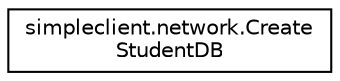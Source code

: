 digraph "Graphical Class Hierarchy"
{
  edge [fontname="Helvetica",fontsize="10",labelfontname="Helvetica",labelfontsize="10"];
  node [fontname="Helvetica",fontsize="10",shape=record];
  rankdir="LR";
  Node0 [label="simpleclient.network.Create\lStudentDB",height=0.2,width=0.4,color="black", fillcolor="white", style="filled",URL="$classsimpleclient_1_1network_1_1CreateStudentDB.html"];
}
